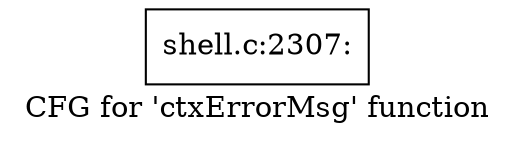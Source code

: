 digraph "CFG for 'ctxErrorMsg' function" {
	label="CFG for 'ctxErrorMsg' function";

	Node0x560276851340 [shape=record,label="{shell.c:2307:}"];
}
